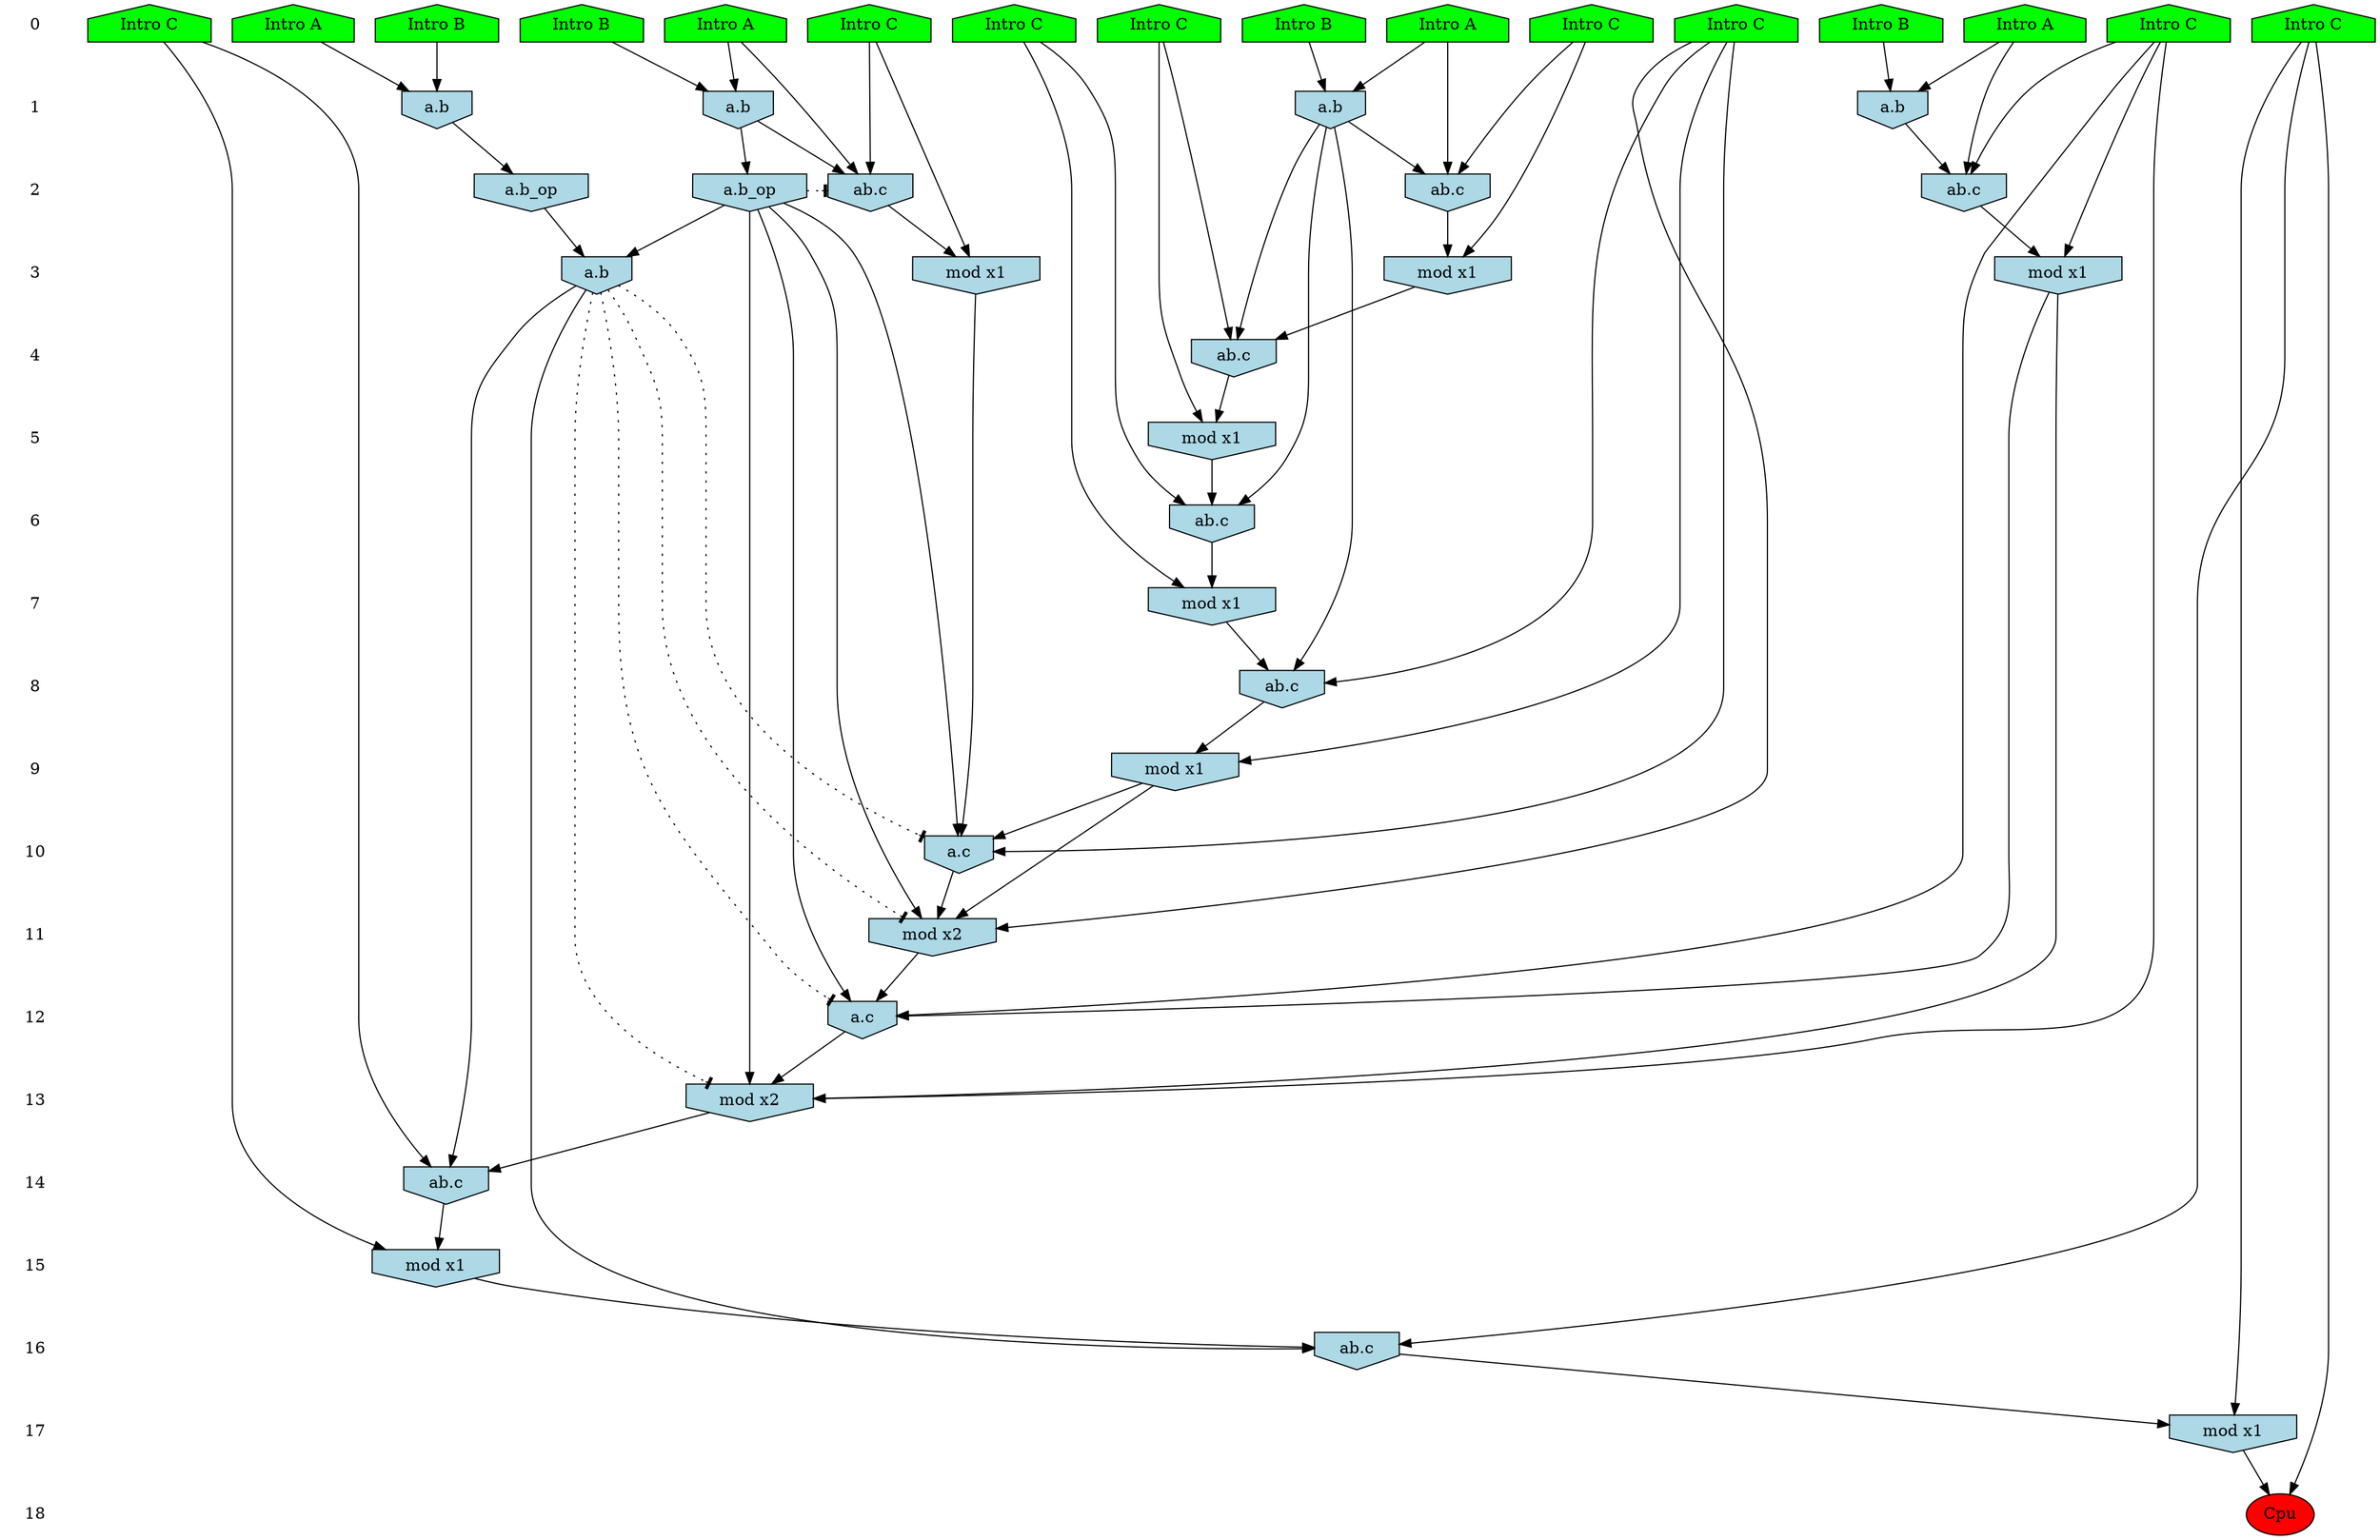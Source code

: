/* Compression of 1 causal flows obtained in average at 1.354751E+01 t.u */
/* Compressed causal flows were: [2117] */
digraph G{
 ranksep=.5 ; 
{ rank = same ; "0" [shape=plaintext] ; node_1 [label ="Intro B", shape=house, style=filled, fillcolor=green] ;
node_2 [label ="Intro B", shape=house, style=filled, fillcolor=green] ;
node_3 [label ="Intro A", shape=house, style=filled, fillcolor=green] ;
node_4 [label ="Intro A", shape=house, style=filled, fillcolor=green] ;
node_5 [label ="Intro B", shape=house, style=filled, fillcolor=green] ;
node_6 [label ="Intro A", shape=house, style=filled, fillcolor=green] ;
node_7 [label ="Intro B", shape=house, style=filled, fillcolor=green] ;
node_8 [label ="Intro A", shape=house, style=filled, fillcolor=green] ;
node_9 [label ="Intro C", shape=house, style=filled, fillcolor=green] ;
node_10 [label ="Intro C", shape=house, style=filled, fillcolor=green] ;
node_11 [label ="Intro C", shape=house, style=filled, fillcolor=green] ;
node_12 [label ="Intro C", shape=house, style=filled, fillcolor=green] ;
node_13 [label ="Intro C", shape=house, style=filled, fillcolor=green] ;
node_14 [label ="Intro C", shape=house, style=filled, fillcolor=green] ;
node_15 [label ="Intro C", shape=house, style=filled, fillcolor=green] ;
node_16 [label ="Intro C", shape=house, style=filled, fillcolor=green] ;
}
{ rank = same ; "1" [shape=plaintext] ; node_17 [label="a.b", shape=invhouse, style=filled, fillcolor = lightblue] ;
node_18 [label="a.b", shape=invhouse, style=filled, fillcolor = lightblue] ;
node_22 [label="a.b", shape=invhouse, style=filled, fillcolor = lightblue] ;
node_27 [label="a.b", shape=invhouse, style=filled, fillcolor = lightblue] ;
}
{ rank = same ; "2" [shape=plaintext] ; node_19 [label="ab.c", shape=invhouse, style=filled, fillcolor = lightblue] ;
node_23 [label="ab.c", shape=invhouse, style=filled, fillcolor = lightblue] ;
node_25 [label="ab.c", shape=invhouse, style=filled, fillcolor = lightblue] ;
node_26 [label="a.b_op", shape=invhouse, style=filled, fillcolor = lightblue] ;
node_31 [label="a.b_op", shape=invhouse, style=filled, fillcolor = lightblue] ;
}
{ rank = same ; "3" [shape=plaintext] ; node_20 [label="mod x1", shape=invhouse, style=filled, fillcolor = lightblue] ;
node_24 [label="mod x1", shape=invhouse, style=filled, fillcolor = lightblue] ;
node_28 [label="mod x1", shape=invhouse, style=filled, fillcolor = lightblue] ;
node_39 [label="a.b", shape=invhouse, style=filled, fillcolor = lightblue] ;
}
{ rank = same ; "4" [shape=plaintext] ; node_21 [label="ab.c", shape=invhouse, style=filled, fillcolor = lightblue] ;
}
{ rank = same ; "5" [shape=plaintext] ; node_29 [label="mod x1", shape=invhouse, style=filled, fillcolor = lightblue] ;
}
{ rank = same ; "6" [shape=plaintext] ; node_30 [label="ab.c", shape=invhouse, style=filled, fillcolor = lightblue] ;
}
{ rank = same ; "7" [shape=plaintext] ; node_32 [label="mod x1", shape=invhouse, style=filled, fillcolor = lightblue] ;
}
{ rank = same ; "8" [shape=plaintext] ; node_33 [label="ab.c", shape=invhouse, style=filled, fillcolor = lightblue] ;
}
{ rank = same ; "9" [shape=plaintext] ; node_34 [label="mod x1", shape=invhouse, style=filled, fillcolor = lightblue] ;
}
{ rank = same ; "10" [shape=plaintext] ; node_35 [label="a.c", shape=invhouse, style=filled, fillcolor = lightblue] ;
}
{ rank = same ; "11" [shape=plaintext] ; node_36 [label="mod x2", shape=invhouse, style=filled, fillcolor = lightblue] ;
}
{ rank = same ; "12" [shape=plaintext] ; node_37 [label="a.c", shape=invhouse, style=filled, fillcolor = lightblue] ;
}
{ rank = same ; "13" [shape=plaintext] ; node_38 [label="mod x2", shape=invhouse, style=filled, fillcolor = lightblue] ;
}
{ rank = same ; "14" [shape=plaintext] ; node_40 [label="ab.c", shape=invhouse, style=filled, fillcolor = lightblue] ;
}
{ rank = same ; "15" [shape=plaintext] ; node_41 [label="mod x1", shape=invhouse, style=filled, fillcolor = lightblue] ;
}
{ rank = same ; "16" [shape=plaintext] ; node_42 [label="ab.c", shape=invhouse, style=filled, fillcolor = lightblue] ;
}
{ rank = same ; "17" [shape=plaintext] ; node_43 [label="mod x1", shape=invhouse, style=filled, fillcolor = lightblue] ;
}
{ rank = same ; "18" [shape=plaintext] ; node_44 [label ="Cpu", style=filled, fillcolor=red] ;
}
"0" -> "1" [style="invis"]; 
"1" -> "2" [style="invis"]; 
"2" -> "3" [style="invis"]; 
"3" -> "4" [style="invis"]; 
"4" -> "5" [style="invis"]; 
"5" -> "6" [style="invis"]; 
"6" -> "7" [style="invis"]; 
"7" -> "8" [style="invis"]; 
"8" -> "9" [style="invis"]; 
"9" -> "10" [style="invis"]; 
"10" -> "11" [style="invis"]; 
"11" -> "12" [style="invis"]; 
"12" -> "13" [style="invis"]; 
"13" -> "14" [style="invis"]; 
"14" -> "15" [style="invis"]; 
"15" -> "16" [style="invis"]; 
"16" -> "17" [style="invis"]; 
"17" -> "18" [style="invis"]; 
node_2 -> node_17
node_6 -> node_17
node_3 -> node_18
node_5 -> node_18
node_3 -> node_19
node_11 -> node_19
node_18 -> node_19
node_11 -> node_20
node_19 -> node_20
node_16 -> node_21
node_18 -> node_21
node_20 -> node_21
node_7 -> node_22
node_8 -> node_22
node_8 -> node_23
node_9 -> node_23
node_22 -> node_23
node_9 -> node_24
node_23 -> node_24
node_6 -> node_25
node_10 -> node_25
node_17 -> node_25
node_17 -> node_26
node_1 -> node_27
node_4 -> node_27
node_10 -> node_28
node_25 -> node_28
node_16 -> node_29
node_21 -> node_29
node_13 -> node_30
node_18 -> node_30
node_29 -> node_30
node_27 -> node_31
node_13 -> node_32
node_30 -> node_32
node_14 -> node_33
node_18 -> node_33
node_32 -> node_33
node_14 -> node_34
node_33 -> node_34
node_14 -> node_35
node_26 -> node_35
node_28 -> node_35
node_34 -> node_35
node_14 -> node_36
node_26 -> node_36
node_34 -> node_36
node_35 -> node_36
node_9 -> node_37
node_24 -> node_37
node_26 -> node_37
node_36 -> node_37
node_9 -> node_38
node_24 -> node_38
node_26 -> node_38
node_37 -> node_38
node_26 -> node_39
node_31 -> node_39
node_12 -> node_40
node_38 -> node_40
node_39 -> node_40
node_12 -> node_41
node_40 -> node_41
node_15 -> node_42
node_39 -> node_42
node_41 -> node_42
node_15 -> node_43
node_42 -> node_43
node_15 -> node_44
node_43 -> node_44
node_26 -> node_25 [style=dotted, arrowhead = tee] 
node_39 -> node_38 [style=dotted, arrowhead = tee] 
node_39 -> node_37 [style=dotted, arrowhead = tee] 
node_39 -> node_36 [style=dotted, arrowhead = tee] 
node_39 -> node_35 [style=dotted, arrowhead = tee] 
}
/*
 Dot generation time: 0.000188
*/